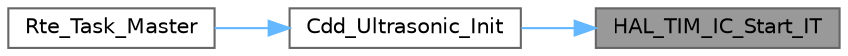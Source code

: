 digraph "HAL_TIM_IC_Start_IT"
{
 // LATEX_PDF_SIZE
  bgcolor="transparent";
  edge [fontname=Helvetica,fontsize=10,labelfontname=Helvetica,labelfontsize=10];
  node [fontname=Helvetica,fontsize=10,shape=box,height=0.2,width=0.4];
  rankdir="RL";
  Node1 [id="Node000001",label="HAL_TIM_IC_Start_IT",height=0.2,width=0.4,color="gray40", fillcolor="grey60", style="filled", fontcolor="black",tooltip=" "];
  Node1 -> Node2 [id="edge1_Node000001_Node000002",dir="back",color="steelblue1",style="solid",tooltip=" "];
  Node2 [id="Node000002",label="Cdd_Ultrasonic_Init",height=0.2,width=0.4,color="grey40", fillcolor="white", style="filled",URL="$_cdd___ultrasonic_8c.html#aed49a1bcf9e54ac91e563f03391a364c",tooltip="Cdd_Ultrasonic module initialization function."];
  Node2 -> Node3 [id="edge2_Node000002_Node000003",dir="back",color="steelblue1",style="solid",tooltip=" "];
  Node3 [id="Node000003",label="Rte_Task_Master",height=0.2,width=0.4,color="grey40", fillcolor="white", style="filled",URL="$_rte_8c.html#a64a41eafc57522de06890f9bfcf3e26b",tooltip=" "];
}
